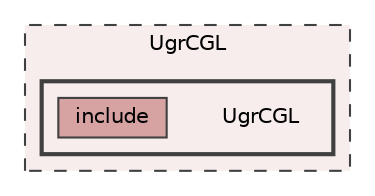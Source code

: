 digraph "C:/Users/joudk/OneDrive - Uppsala kommun/CPP project/UgrCGL/UgrCGL/UgrCGL"
{
 // LATEX_PDF_SIZE
  bgcolor="transparent";
  edge [fontname=Helvetica,fontsize=10,labelfontname=Helvetica,labelfontsize=10];
  node [fontname=Helvetica,fontsize=10,shape=box,height=0.2,width=0.4];
  compound=true
  subgraph clusterdir_b63fc36898e728fd040b16d9a8f04009 {
    graph [ bgcolor="#f7eded", pencolor="grey25", label="UgrCGL", fontname=Helvetica,fontsize=10 style="filled,dashed", URL="dir_b63fc36898e728fd040b16d9a8f04009.html",tooltip=""]
  subgraph clusterdir_4ac4d0135a2a2b2d6693140876e8c467 {
    graph [ bgcolor="#f7eded", pencolor="grey25", label="", fontname=Helvetica,fontsize=10 style="filled,bold", URL="dir_4ac4d0135a2a2b2d6693140876e8c467.html",tooltip=""]
    dir_4ac4d0135a2a2b2d6693140876e8c467 [shape=plaintext, label="UgrCGL"];
  dir_9eafee92265112a40ad0e9008e8b0447 [label="include", fillcolor="#d6a2a2", color="grey25", style="filled", URL="dir_9eafee92265112a40ad0e9008e8b0447.html",tooltip=""];
  }
  }
}
